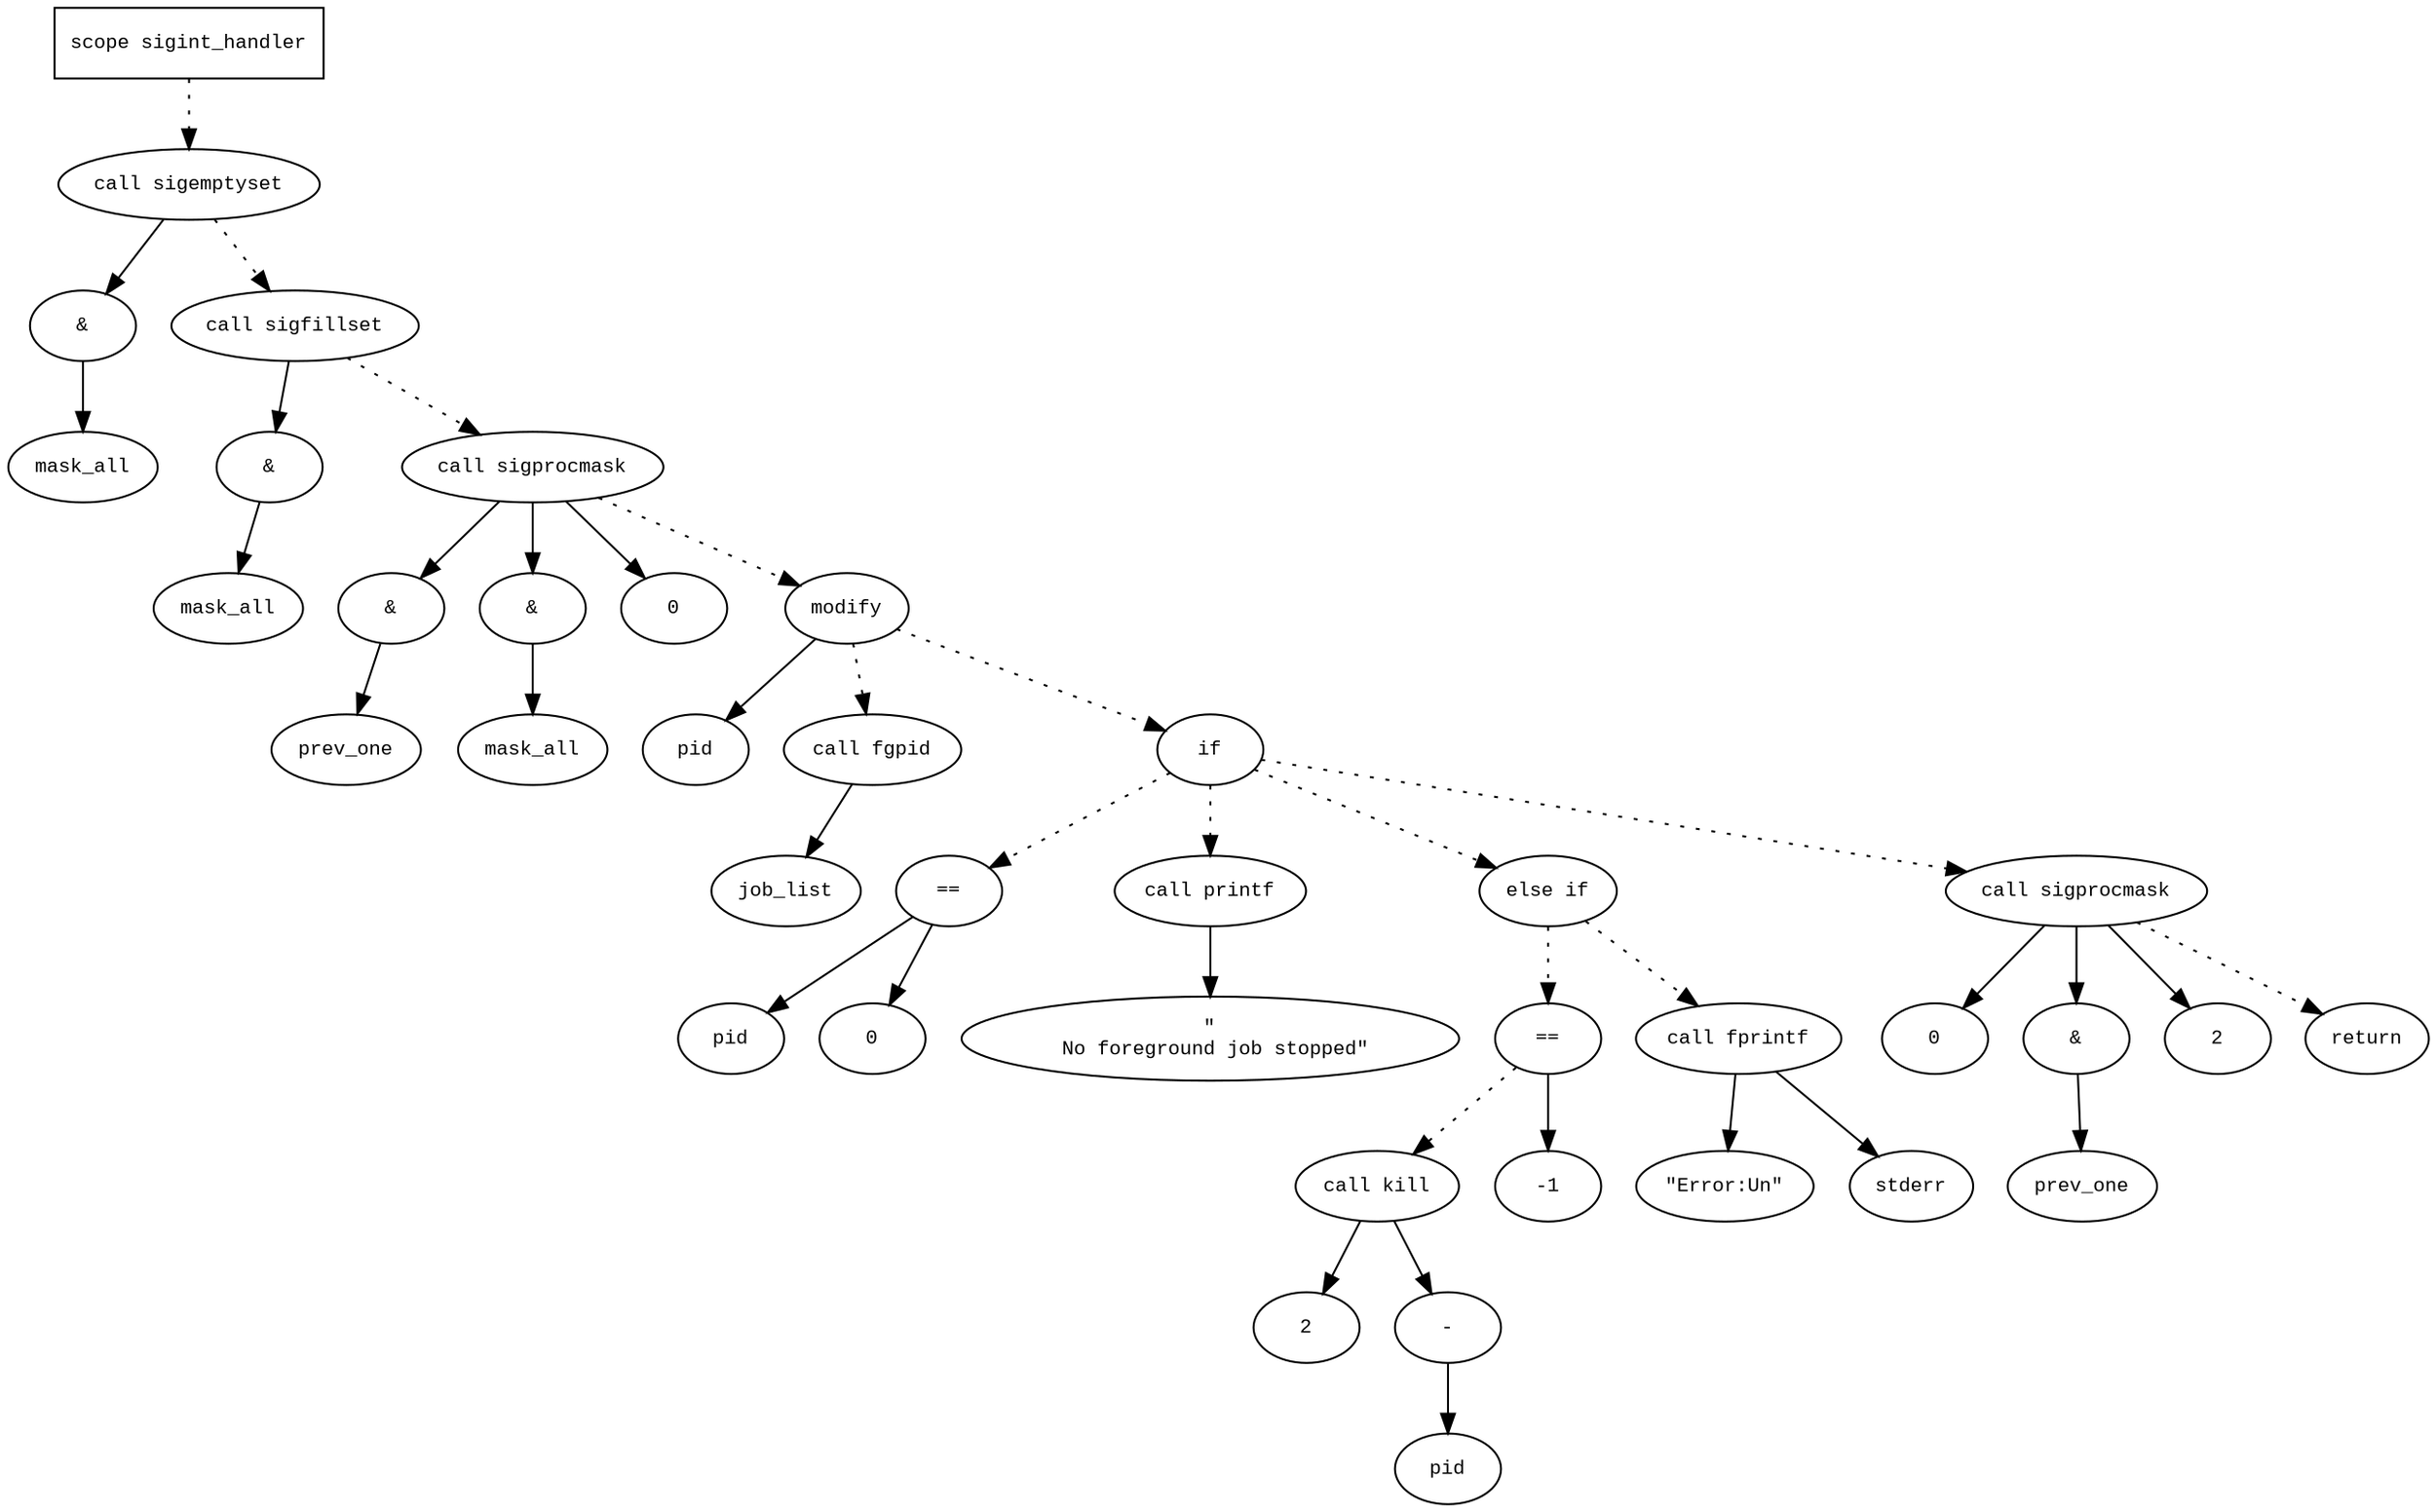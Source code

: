 digraph AST {
  graph [fontname="Times New Roman",fontsize=10];
  node  [fontname="Courier New",fontsize=10];
  edge  [fontname="Times New Roman",fontsize=10];

  node1 [label="scope sigint_handler",shape=box];
  node2 [label="call sigemptyset",shape=ellipse];
  node3 [label="&",shape=ellipse];
  node2 -> node3;
  node4 [label="mask_all",shape=ellipse];
  node3 -> node4;
  node1 -> node2 [style=dotted];
  node5 [label="call sigfillset",shape=ellipse];
  node6 [label="&",shape=ellipse];
  node5 -> node6;
  node7 [label="mask_all",shape=ellipse];
  node6 -> node7;
  node2 -> node5 [style=dotted];
  node8 [label="call sigprocmask",shape=ellipse];
  node9 [label="&",shape=ellipse];
  node8 -> node9;
  node10 [label="prev_one",shape=ellipse];
  node9 -> node10;
  node11 [label="&",shape=ellipse];
  node8 -> node11;
  node12 [label="mask_all",shape=ellipse];
  node11 -> node12;
  node13 [label="0",shape=ellipse];
  node8 -> node13;
  node5 -> node8 [style=dotted];
  node14 [label="modify",shape=ellipse];
  node15 [label="pid",shape=ellipse];
  node14 -> node15;
  node16 [label="call fgpid",shape=ellipse];
  node17 [label="job_list",shape=ellipse];
  node16 -> node17;
  node14 -> node16 [style=dotted];
  node8 -> node14 [style=dotted];
  node18 [label="if",shape=ellipse];
  node14 -> node18 [style=dotted];
  node19 [label="==",shape=ellipse];
  node20 [label="pid",shape=ellipse];
  node19 -> node20;
  node21 [label="0",shape=ellipse];
  node19 -> node21;
  node18 -> node19 [style=dotted];
  node22 [label="call printf",shape=ellipse];
  node23 [label="\"
 No foreground job stopped\"",shape=ellipse];
  node22 -> node23;
  node18 -> node22 [style=dotted];
  node24 [label="else if",shape=ellipse];
  node18 -> node24 [style=dotted];
  node25 [label="==",shape=ellipse];
  node26 [label="call kill",shape=ellipse];
  node27 [label="2",shape=ellipse];
  node26 -> node27;
  node28 [label="-",shape=ellipse];
  node29 [label="pid",shape=ellipse];
  node28 -> node29;
  node26 -> node28;
  node25 -> node26 [style=dotted];
  node30 [label="-1",shape=ellipse];
  node25 -> node30;
  node24 -> node25 [style=dotted];
  node31 [label="call fprintf",shape=ellipse];
  node32 [label="\"Error:Un\"",shape=ellipse];
  node31 -> node32;
  node33 [label="stderr",shape=ellipse];
  node31 -> node33;
  node24 -> node31 [style=dotted];
  node34 [label="call sigprocmask",shape=ellipse];
  node35 [label="0",shape=ellipse];
  node34 -> node35;
  node36 [label="&",shape=ellipse];
  node34 -> node36;
  node37 [label="prev_one",shape=ellipse];
  node36 -> node37;
  node38 [label="2",shape=ellipse];
  node34 -> node38;
  node18 -> node34 [style=dotted];
  node39 [label="return",shape=ellipse];
  node34 -> node39 [style=dotted];
} 
